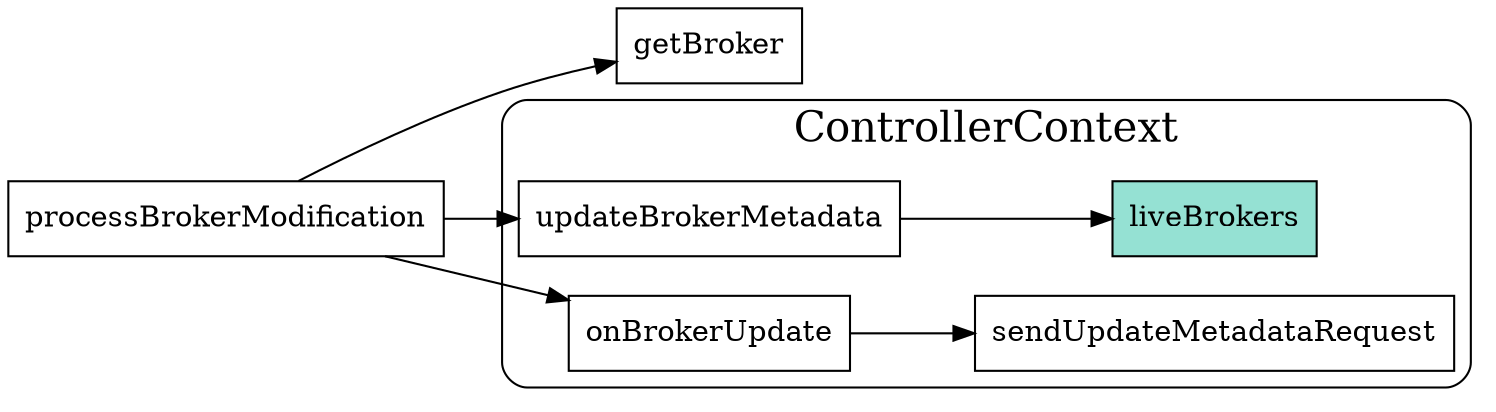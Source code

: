 digraph broker_modification_handler {
  node[shape=box;];
  newrank=true;
  rankdir=LR;
  processBrokerModification -> {
    getBroker;
    updateBrokerMetadata;
    onBrokerUpdate;
  }
  subgraph cluster_ControllerContext {
    graph[label="ControllerContext";fontsize=20;style=rounded];
    liveBrokers[
      fillcolor="#95e1d3";
      style=filled;
      shape="record";
      label="{{
        liveBrokers
      }}";
    ];
    updateBrokerMetadata -> liveBrokers;
    onBrokerUpdate -> sendUpdateMetadataRequest;
  };
}
